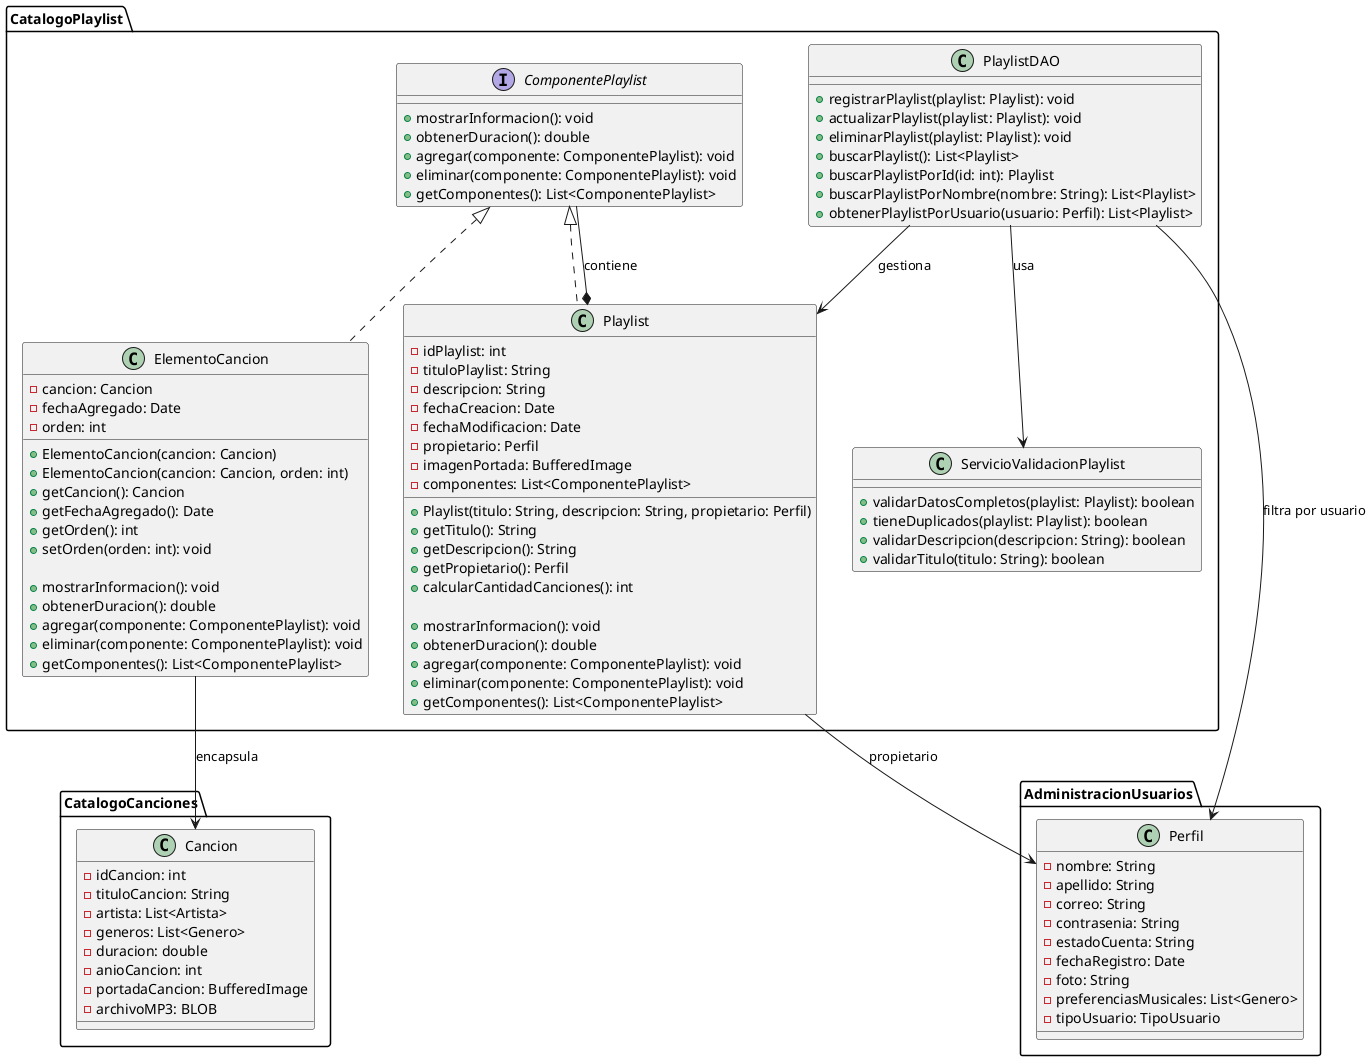 @startuml
package "CatalogoPlaylist" {

    interface "ComponentePlaylist" {
        +mostrarInformacion(): void
        +obtenerDuracion(): double
        +agregar(componente: ComponentePlaylist): void
        +eliminar(componente: ComponentePlaylist): void
        +getComponentes(): List<ComponentePlaylist>
    }

    class "Playlist" implements "ComponentePlaylist" {
        -idPlaylist: int
        -tituloPlaylist: String
        -descripcion: String
        -fechaCreacion: Date
        -fechaModificacion: Date
        -propietario: Perfil
        -imagenPortada: BufferedImage
        -componentes: List<ComponentePlaylist>

        +Playlist(titulo: String, descripcion: String, propietario: Perfil)
        +getTitulo(): String
        +getDescripcion(): String
        +getPropietario(): Perfil
        +calcularCantidadCanciones(): int

        +mostrarInformacion(): void
        +obtenerDuracion(): double
        +agregar(componente: ComponentePlaylist): void
        +eliminar(componente: ComponentePlaylist): void
        +getComponentes(): List<ComponentePlaylist>
    }

    class "ElementoCancion" implements "ComponentePlaylist" {
        -cancion: Cancion
        -fechaAgregado: Date
        -orden: int

        +ElementoCancion(cancion: Cancion)
        +ElementoCancion(cancion: Cancion, orden: int)
        +getCancion(): Cancion
        +getFechaAgregado(): Date
        +getOrden(): int
        +setOrden(orden: int): void

        ' Implementación de ComponentePlaylist (interfaz común)
        +mostrarInformacion(): void
        +obtenerDuracion(): double
        +agregar(componente: ComponentePlaylist): void
        +eliminar(componente: ComponentePlaylist): void
        +getComponentes(): List<ComponentePlaylist>
    }

    class "PlaylistDAO" {
        +registrarPlaylist(playlist: Playlist): void
        +actualizarPlaylist(playlist: Playlist): void
        +eliminarPlaylist(playlist: Playlist): void
        +buscarPlaylist(): List<Playlist>
        +buscarPlaylistPorId(id: int): Playlist
        +buscarPlaylistPorNombre(nombre: String): List<Playlist>
        +obtenerPlaylistPorUsuario(usuario: Perfil): List<Playlist>
    }

    class "ServicioValidacionPlaylist" {
        +validarDatosCompletos(playlist: Playlist): boolean
        +tieneDuplicados(playlist: Playlist): boolean
        +validarDescripcion(descripcion: String): boolean
        +validarTitulo(titulo: String): boolean
    }

    PlaylistDAO --> ServicioValidacionPlaylist : usa
    PlaylistDAO --> Playlist : gestiona
    Playlist *-- ComponentePlaylist : contiene
}

package "CatalogoCanciones" {
    class "Cancion" {
        -idCancion: int
        -tituloCancion: String
        -artista: List<Artista>
        -generos: List<Genero>
        -duracion: double
        -anioCancion: int
        -portadaCancion: BufferedImage
        -archivoMP3: BLOB

    }
    ElementoCancion --> Cancion : encapsula
}

package "AdministracionUsuarios" {
    class "Perfil" {
        -nombre: String
        -apellido: String
        -correo: String
        -contrasenia: String
        -estadoCuenta: String
        -fechaRegistro: Date
        -foto: String
        -preferenciasMusicales: List<Genero>
        -tipoUsuario: TipoUsuario

    }
}

Playlist --> Perfil : propietario
PlaylistDAO --> Perfil : filtra por usuario

@enduml
